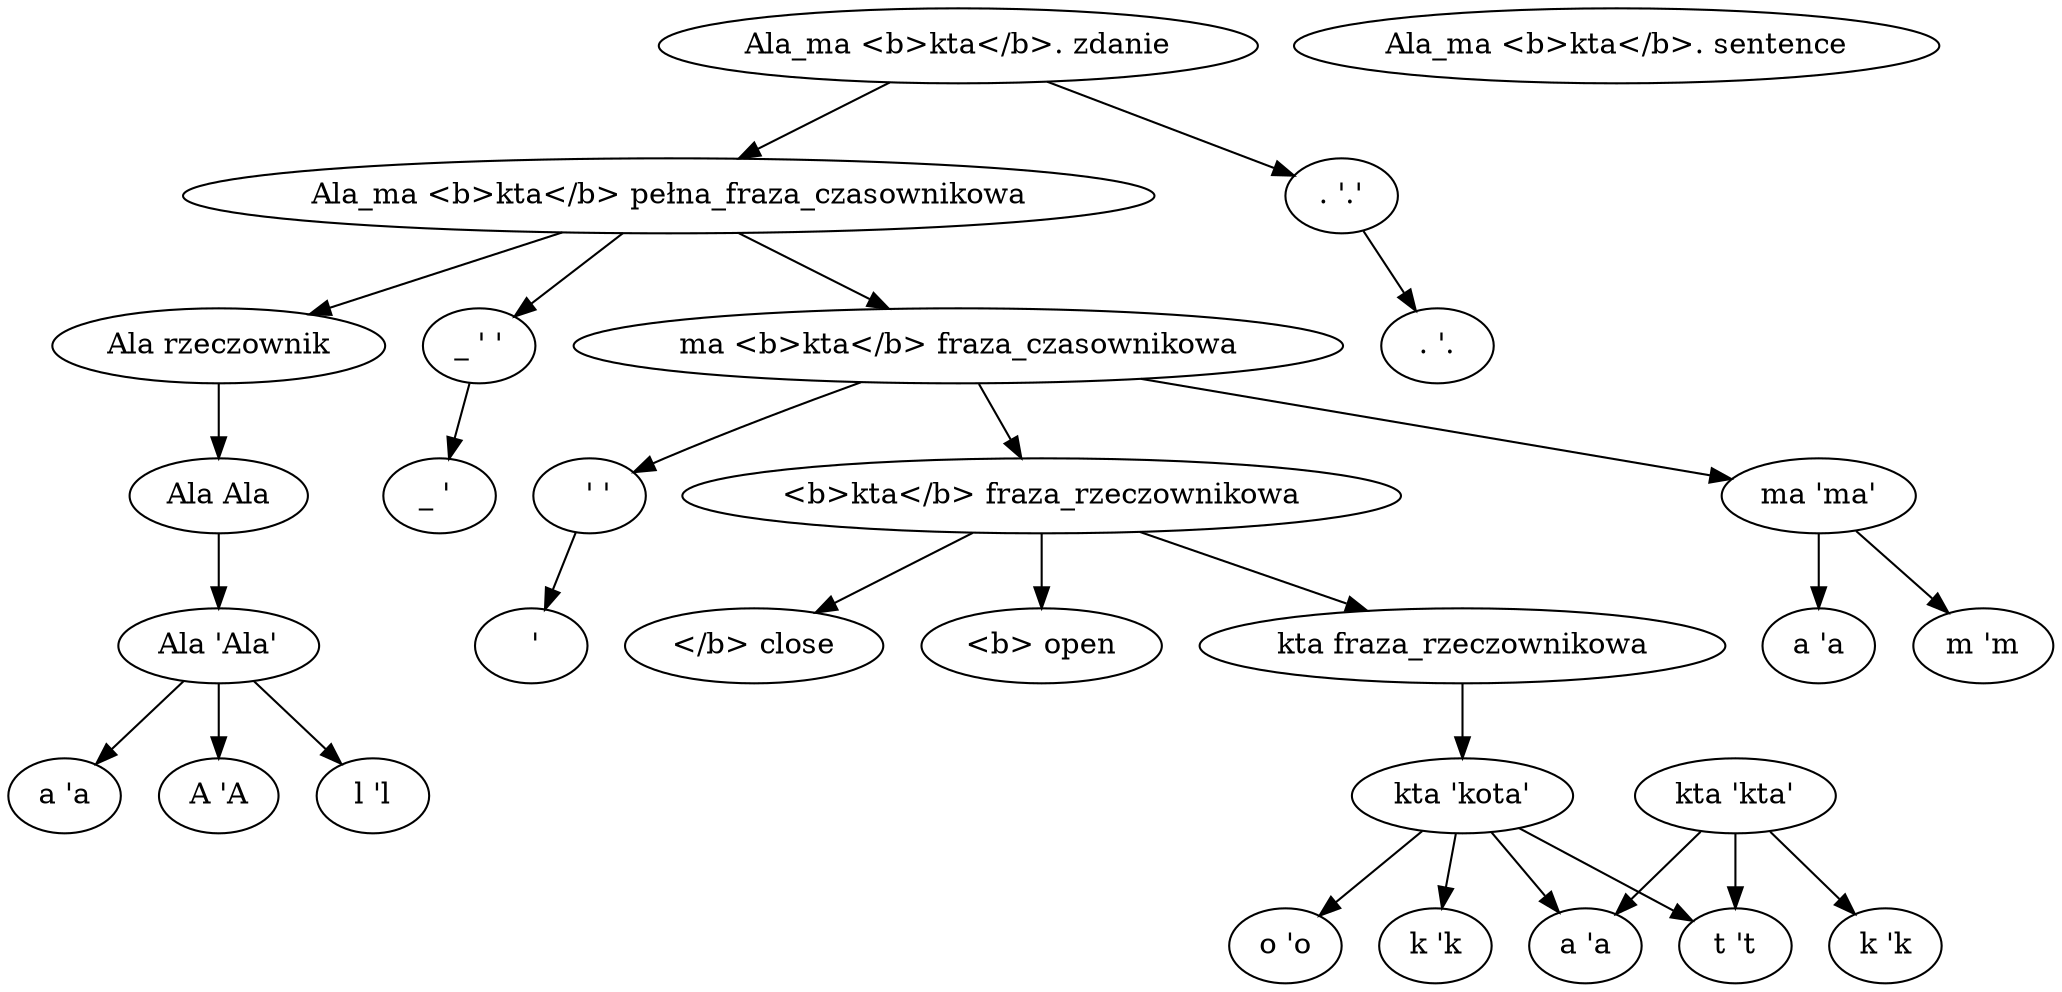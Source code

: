 digraph g {
	node [label="\N"];
	graph [rankdir=TB];
	1 [label="A 'A"];
	2 [label="l 'l"];
	3 [label="a 'a"];
	4 [label="Ala 'Ala'"];
	5 [label="Ala Ala"];
	6 [label="Ala rzeczownik"];
	7 [label="_ ' "];
	8 [label="_ ' '"];
	9 [label="m 'm"];
	10 [label="a 'a"];
	11 [label="ma 'ma'"];
	12 [label="&nbsp; ' "];
	13 [label="&nbsp; ' '"];
	14 [label="<b> open"];
	15 [label="k 'k"];
	16 [label="k 'k"];
	17 [label="o 'o"];
	18 [label="t 't"];
	19 [label="a 'a"];
	20 [label="kta 'kta'"];
	21 [label="kta 'kota'"];
	22 [label="kta fraza_rzeczownikowa"];
	23 [label="</b> close"];
	24 [label="<b>kta</b> fraza_rzeczownikowa"];
	25 [label="ma&nbsp;<b>kta</b> fraza_czasownikowa"];
	26 [label="Ala_ma&nbsp;<b>kta</b> pełna_fraza_czasownikowa"];
	27 [label=". '."];
	28 [label=". '.'"];
	29 [label="Ala_ma&nbsp;<b>kta</b>. sentence"];
	30 [label="Ala_ma&nbsp;<b>kta</b>. zdanie"];
	4 -> 1;
	4 -> 2;
	4 -> 3;
	5 -> 4;
	6 -> 5;
	8 -> 7;
	11 -> 9;
	11 -> 10;
	13 -> 12;
	20 -> 16;
	20 -> 18;
	20 -> 19;
	21 -> 15;
	21 -> 17;
	21 -> 18;
	21 -> 19;
	22 -> 21;
	24 -> 14;
	24 -> 22;
	24 -> 23;
	25 -> 11;
	25 -> 13;
	25 -> 24;
	26 -> 6;
	26 -> 8;
	26 -> 25;
	28 -> 27;
	30 -> 26;
	30 -> 28;
}
